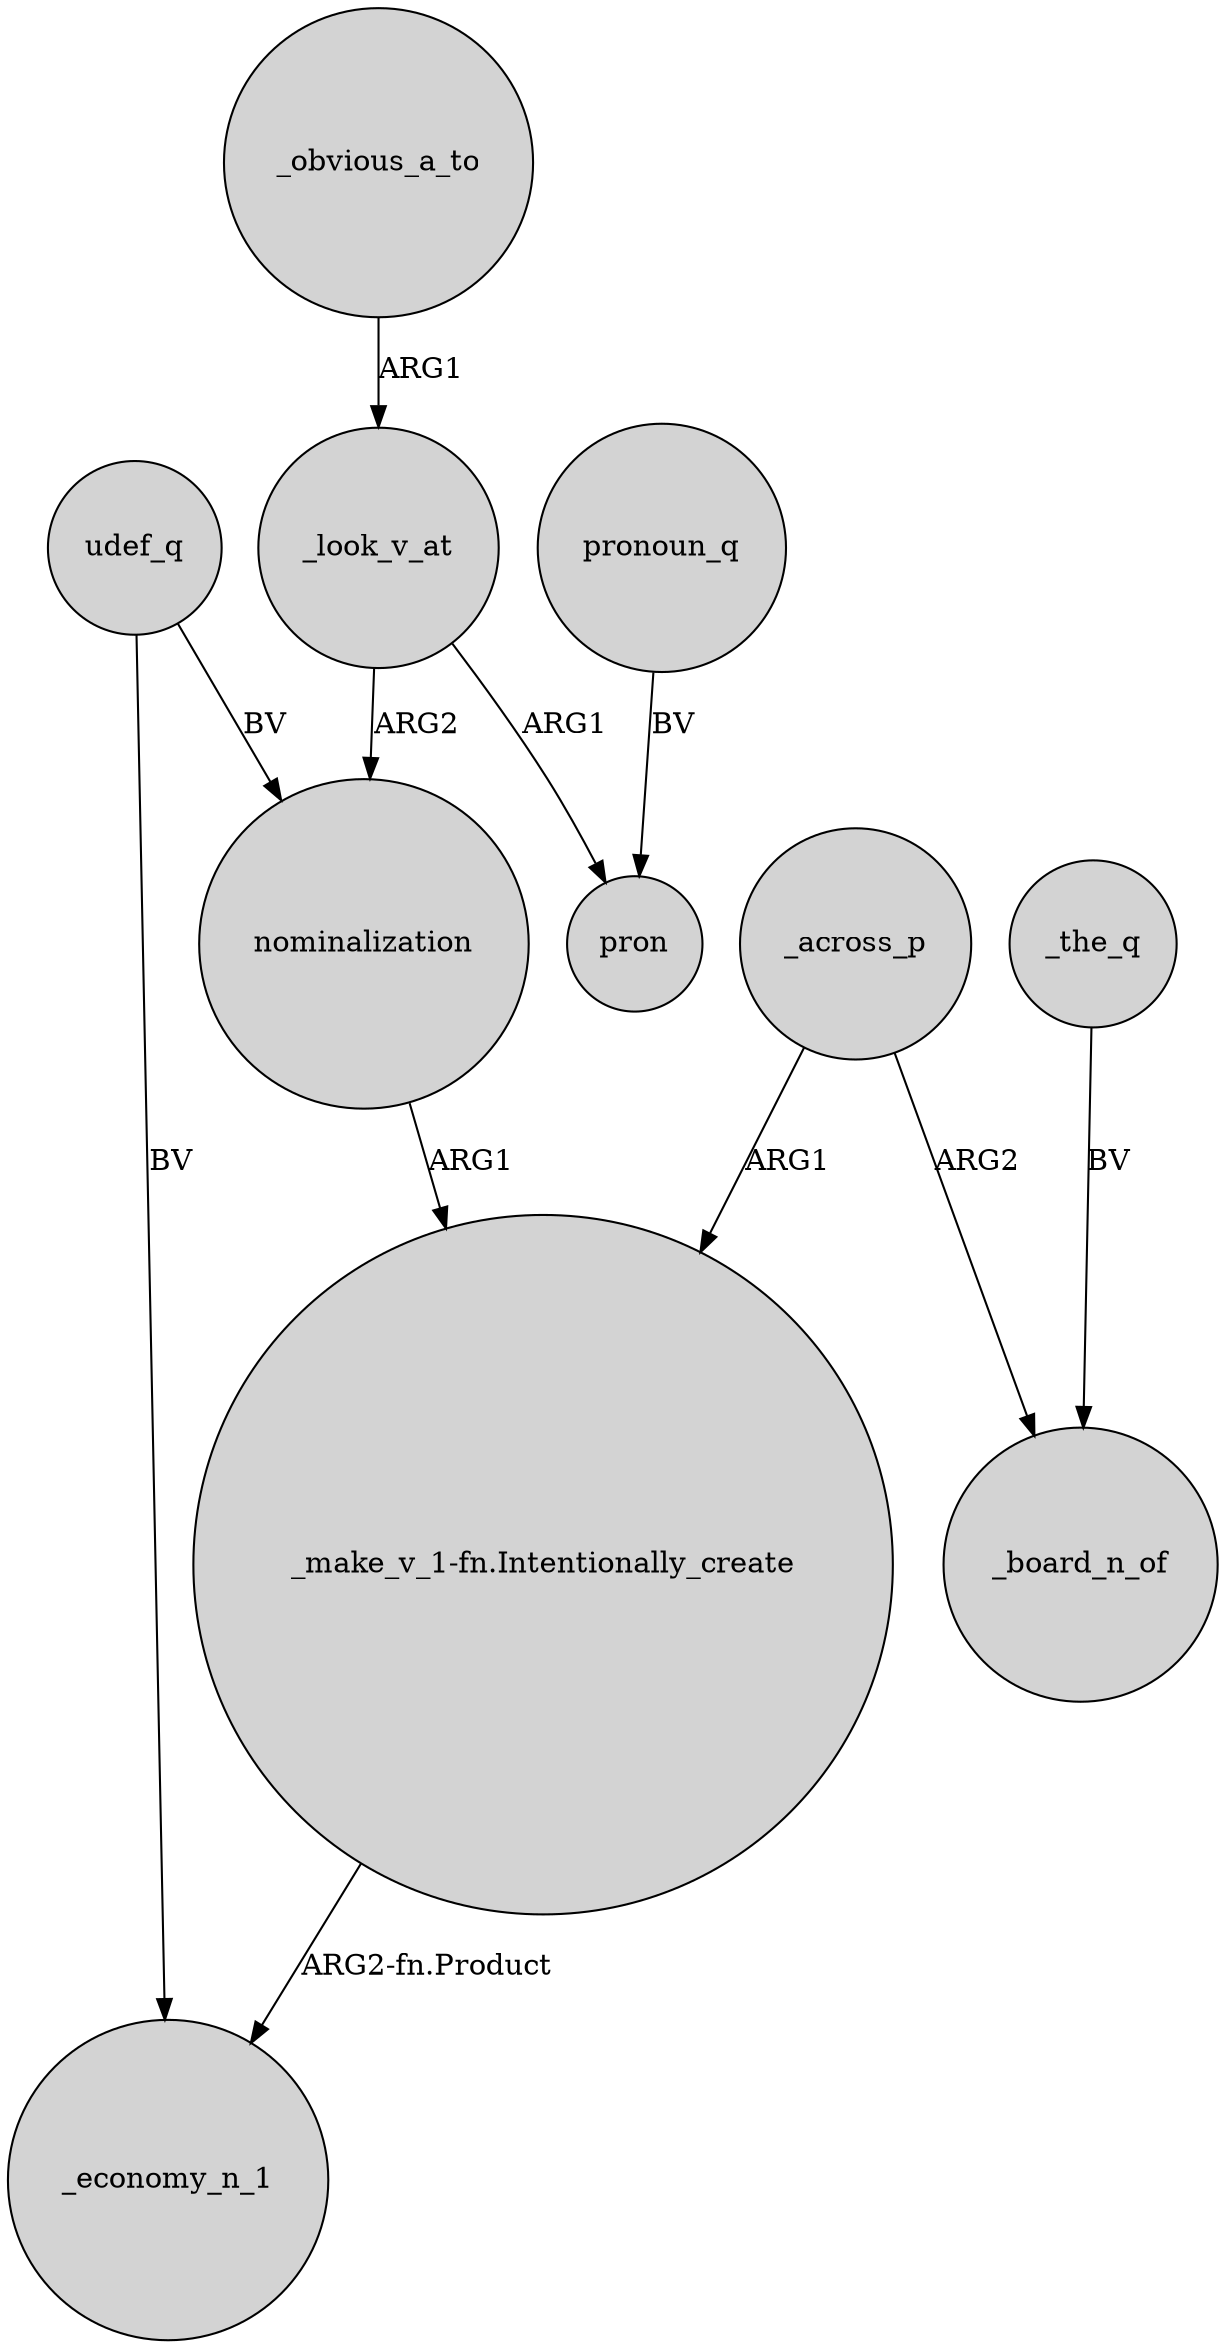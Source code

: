 digraph {
	node [shape=circle style=filled]
	_obvious_a_to -> _look_v_at [label=ARG1]
	nominalization -> "_make_v_1-fn.Intentionally_create" [label=ARG1]
	_the_q -> _board_n_of [label=BV]
	_across_p -> _board_n_of [label=ARG2]
	_look_v_at -> nominalization [label=ARG2]
	"_make_v_1-fn.Intentionally_create" -> _economy_n_1 [label="ARG2-fn.Product"]
	_across_p -> "_make_v_1-fn.Intentionally_create" [label=ARG1]
	udef_q -> nominalization [label=BV]
	udef_q -> _economy_n_1 [label=BV]
	_look_v_at -> pron [label=ARG1]
	pronoun_q -> pron [label=BV]
}
